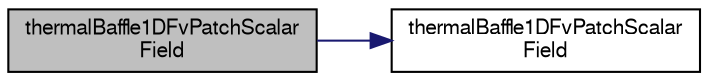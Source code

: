 digraph "thermalBaffle1DFvPatchScalarField"
{
  bgcolor="transparent";
  edge [fontname="FreeSans",fontsize="10",labelfontname="FreeSans",labelfontsize="10"];
  node [fontname="FreeSans",fontsize="10",shape=record];
  rankdir="LR";
  Node14 [label="thermalBaffle1DFvPatchScalar\lField",height=0.2,width=0.4,color="black", fillcolor="grey75", style="filled", fontcolor="black"];
  Node14 -> Node15 [color="midnightblue",fontsize="10",style="solid",fontname="FreeSans"];
  Node15 [label="thermalBaffle1DFvPatchScalar\lField",height=0.2,width=0.4,color="black",URL="$a30790.html#aeb5a482f08e04f74295b63f2aa4385f2",tooltip="Construct from patch and internal field. "];
}
